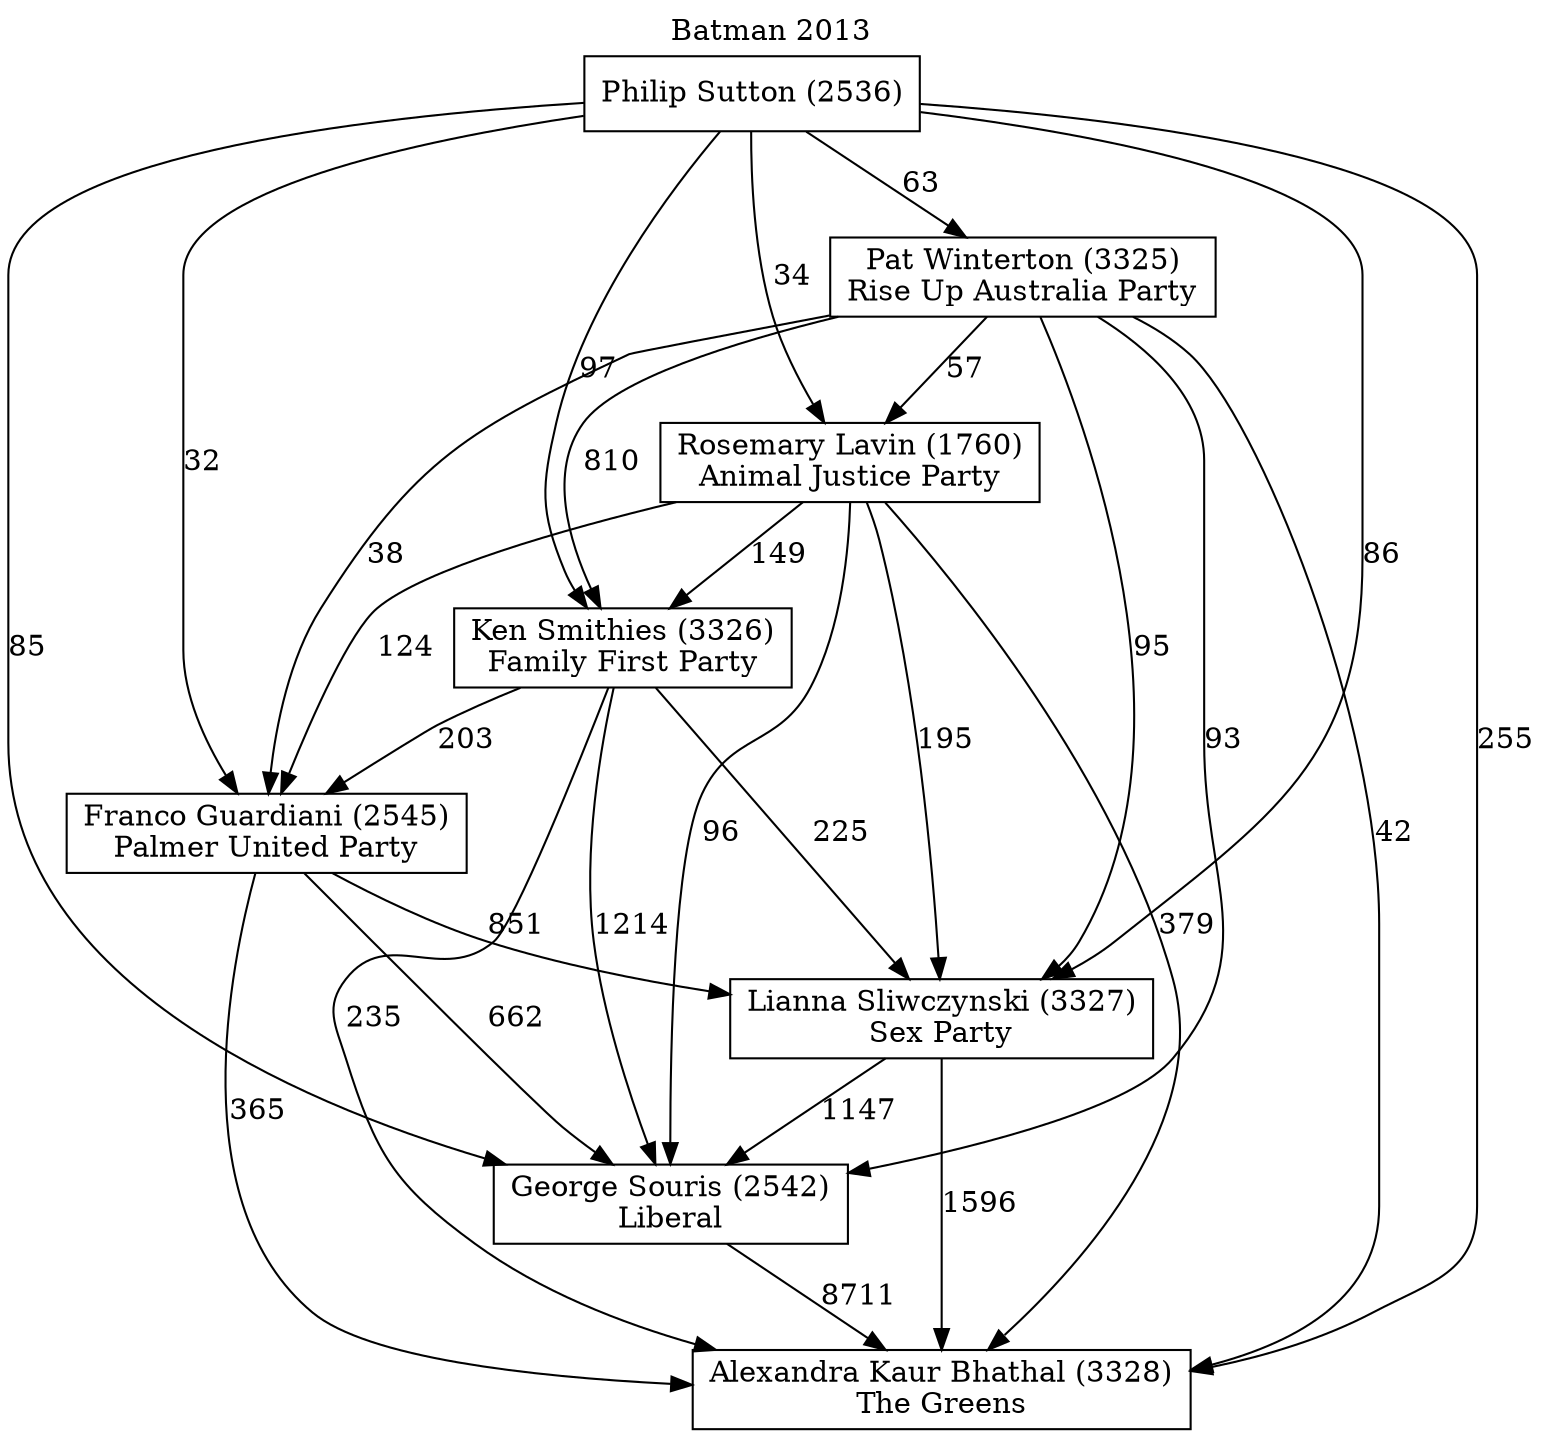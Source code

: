 // House preference flow
digraph "Alexandra Kaur Bhathal (3328)_Batman_2013" {
	graph [label="Batman 2013" labelloc=t mclimit=10]
	node [shape=box]
	"Alexandra Kaur Bhathal (3328)" [label="Alexandra Kaur Bhathal (3328)
The Greens"]
	"George Souris (2542)" [label="George Souris (2542)
Liberal"]
	"Lianna Sliwczynski (3327)" [label="Lianna Sliwczynski (3327)
Sex Party"]
	"Franco Guardiani (2545)" [label="Franco Guardiani (2545)
Palmer United Party"]
	"Ken Smithies (3326)" [label="Ken Smithies (3326)
Family First Party"]
	"Rosemary Lavin (1760)" [label="Rosemary Lavin (1760)
Animal Justice Party"]
	"Pat Winterton (3325)" [label="Pat Winterton (3325)
Rise Up Australia Party"]
	"Philip Sutton (2536)" [label="Philip Sutton (2536)
"]
	"Alexandra Kaur Bhathal (3328)" [label="Alexandra Kaur Bhathal (3328)
The Greens"]
	"Lianna Sliwczynski (3327)" [label="Lianna Sliwczynski (3327)
Sex Party"]
	"Franco Guardiani (2545)" [label="Franco Guardiani (2545)
Palmer United Party"]
	"Ken Smithies (3326)" [label="Ken Smithies (3326)
Family First Party"]
	"Rosemary Lavin (1760)" [label="Rosemary Lavin (1760)
Animal Justice Party"]
	"Pat Winterton (3325)" [label="Pat Winterton (3325)
Rise Up Australia Party"]
	"Philip Sutton (2536)" [label="Philip Sutton (2536)
"]
	"Alexandra Kaur Bhathal (3328)" [label="Alexandra Kaur Bhathal (3328)
The Greens"]
	"Franco Guardiani (2545)" [label="Franco Guardiani (2545)
Palmer United Party"]
	"Ken Smithies (3326)" [label="Ken Smithies (3326)
Family First Party"]
	"Rosemary Lavin (1760)" [label="Rosemary Lavin (1760)
Animal Justice Party"]
	"Pat Winterton (3325)" [label="Pat Winterton (3325)
Rise Up Australia Party"]
	"Philip Sutton (2536)" [label="Philip Sutton (2536)
"]
	"Alexandra Kaur Bhathal (3328)" [label="Alexandra Kaur Bhathal (3328)
The Greens"]
	"Ken Smithies (3326)" [label="Ken Smithies (3326)
Family First Party"]
	"Rosemary Lavin (1760)" [label="Rosemary Lavin (1760)
Animal Justice Party"]
	"Pat Winterton (3325)" [label="Pat Winterton (3325)
Rise Up Australia Party"]
	"Philip Sutton (2536)" [label="Philip Sutton (2536)
"]
	"Alexandra Kaur Bhathal (3328)" [label="Alexandra Kaur Bhathal (3328)
The Greens"]
	"Rosemary Lavin (1760)" [label="Rosemary Lavin (1760)
Animal Justice Party"]
	"Pat Winterton (3325)" [label="Pat Winterton (3325)
Rise Up Australia Party"]
	"Philip Sutton (2536)" [label="Philip Sutton (2536)
"]
	"Alexandra Kaur Bhathal (3328)" [label="Alexandra Kaur Bhathal (3328)
The Greens"]
	"Pat Winterton (3325)" [label="Pat Winterton (3325)
Rise Up Australia Party"]
	"Philip Sutton (2536)" [label="Philip Sutton (2536)
"]
	"Alexandra Kaur Bhathal (3328)" [label="Alexandra Kaur Bhathal (3328)
The Greens"]
	"Philip Sutton (2536)" [label="Philip Sutton (2536)
"]
	"Philip Sutton (2536)" [label="Philip Sutton (2536)
"]
	"Pat Winterton (3325)" [label="Pat Winterton (3325)
Rise Up Australia Party"]
	"Philip Sutton (2536)" [label="Philip Sutton (2536)
"]
	"Philip Sutton (2536)" [label="Philip Sutton (2536)
"]
	"Rosemary Lavin (1760)" [label="Rosemary Lavin (1760)
Animal Justice Party"]
	"Pat Winterton (3325)" [label="Pat Winterton (3325)
Rise Up Australia Party"]
	"Philip Sutton (2536)" [label="Philip Sutton (2536)
"]
	"Rosemary Lavin (1760)" [label="Rosemary Lavin (1760)
Animal Justice Party"]
	"Philip Sutton (2536)" [label="Philip Sutton (2536)
"]
	"Philip Sutton (2536)" [label="Philip Sutton (2536)
"]
	"Pat Winterton (3325)" [label="Pat Winterton (3325)
Rise Up Australia Party"]
	"Philip Sutton (2536)" [label="Philip Sutton (2536)
"]
	"Philip Sutton (2536)" [label="Philip Sutton (2536)
"]
	"Ken Smithies (3326)" [label="Ken Smithies (3326)
Family First Party"]
	"Rosemary Lavin (1760)" [label="Rosemary Lavin (1760)
Animal Justice Party"]
	"Pat Winterton (3325)" [label="Pat Winterton (3325)
Rise Up Australia Party"]
	"Philip Sutton (2536)" [label="Philip Sutton (2536)
"]
	"Ken Smithies (3326)" [label="Ken Smithies (3326)
Family First Party"]
	"Pat Winterton (3325)" [label="Pat Winterton (3325)
Rise Up Australia Party"]
	"Philip Sutton (2536)" [label="Philip Sutton (2536)
"]
	"Ken Smithies (3326)" [label="Ken Smithies (3326)
Family First Party"]
	"Philip Sutton (2536)" [label="Philip Sutton (2536)
"]
	"Philip Sutton (2536)" [label="Philip Sutton (2536)
"]
	"Pat Winterton (3325)" [label="Pat Winterton (3325)
Rise Up Australia Party"]
	"Philip Sutton (2536)" [label="Philip Sutton (2536)
"]
	"Philip Sutton (2536)" [label="Philip Sutton (2536)
"]
	"Rosemary Lavin (1760)" [label="Rosemary Lavin (1760)
Animal Justice Party"]
	"Pat Winterton (3325)" [label="Pat Winterton (3325)
Rise Up Australia Party"]
	"Philip Sutton (2536)" [label="Philip Sutton (2536)
"]
	"Rosemary Lavin (1760)" [label="Rosemary Lavin (1760)
Animal Justice Party"]
	"Philip Sutton (2536)" [label="Philip Sutton (2536)
"]
	"Philip Sutton (2536)" [label="Philip Sutton (2536)
"]
	"Pat Winterton (3325)" [label="Pat Winterton (3325)
Rise Up Australia Party"]
	"Philip Sutton (2536)" [label="Philip Sutton (2536)
"]
	"Philip Sutton (2536)" [label="Philip Sutton (2536)
"]
	"Franco Guardiani (2545)" [label="Franco Guardiani (2545)
Palmer United Party"]
	"Ken Smithies (3326)" [label="Ken Smithies (3326)
Family First Party"]
	"Rosemary Lavin (1760)" [label="Rosemary Lavin (1760)
Animal Justice Party"]
	"Pat Winterton (3325)" [label="Pat Winterton (3325)
Rise Up Australia Party"]
	"Philip Sutton (2536)" [label="Philip Sutton (2536)
"]
	"Franco Guardiani (2545)" [label="Franco Guardiani (2545)
Palmer United Party"]
	"Rosemary Lavin (1760)" [label="Rosemary Lavin (1760)
Animal Justice Party"]
	"Pat Winterton (3325)" [label="Pat Winterton (3325)
Rise Up Australia Party"]
	"Philip Sutton (2536)" [label="Philip Sutton (2536)
"]
	"Franco Guardiani (2545)" [label="Franco Guardiani (2545)
Palmer United Party"]
	"Pat Winterton (3325)" [label="Pat Winterton (3325)
Rise Up Australia Party"]
	"Philip Sutton (2536)" [label="Philip Sutton (2536)
"]
	"Franco Guardiani (2545)" [label="Franco Guardiani (2545)
Palmer United Party"]
	"Philip Sutton (2536)" [label="Philip Sutton (2536)
"]
	"Philip Sutton (2536)" [label="Philip Sutton (2536)
"]
	"Pat Winterton (3325)" [label="Pat Winterton (3325)
Rise Up Australia Party"]
	"Philip Sutton (2536)" [label="Philip Sutton (2536)
"]
	"Philip Sutton (2536)" [label="Philip Sutton (2536)
"]
	"Rosemary Lavin (1760)" [label="Rosemary Lavin (1760)
Animal Justice Party"]
	"Pat Winterton (3325)" [label="Pat Winterton (3325)
Rise Up Australia Party"]
	"Philip Sutton (2536)" [label="Philip Sutton (2536)
"]
	"Rosemary Lavin (1760)" [label="Rosemary Lavin (1760)
Animal Justice Party"]
	"Philip Sutton (2536)" [label="Philip Sutton (2536)
"]
	"Philip Sutton (2536)" [label="Philip Sutton (2536)
"]
	"Pat Winterton (3325)" [label="Pat Winterton (3325)
Rise Up Australia Party"]
	"Philip Sutton (2536)" [label="Philip Sutton (2536)
"]
	"Philip Sutton (2536)" [label="Philip Sutton (2536)
"]
	"Ken Smithies (3326)" [label="Ken Smithies (3326)
Family First Party"]
	"Rosemary Lavin (1760)" [label="Rosemary Lavin (1760)
Animal Justice Party"]
	"Pat Winterton (3325)" [label="Pat Winterton (3325)
Rise Up Australia Party"]
	"Philip Sutton (2536)" [label="Philip Sutton (2536)
"]
	"Ken Smithies (3326)" [label="Ken Smithies (3326)
Family First Party"]
	"Pat Winterton (3325)" [label="Pat Winterton (3325)
Rise Up Australia Party"]
	"Philip Sutton (2536)" [label="Philip Sutton (2536)
"]
	"Ken Smithies (3326)" [label="Ken Smithies (3326)
Family First Party"]
	"Philip Sutton (2536)" [label="Philip Sutton (2536)
"]
	"Philip Sutton (2536)" [label="Philip Sutton (2536)
"]
	"Pat Winterton (3325)" [label="Pat Winterton (3325)
Rise Up Australia Party"]
	"Philip Sutton (2536)" [label="Philip Sutton (2536)
"]
	"Philip Sutton (2536)" [label="Philip Sutton (2536)
"]
	"Rosemary Lavin (1760)" [label="Rosemary Lavin (1760)
Animal Justice Party"]
	"Pat Winterton (3325)" [label="Pat Winterton (3325)
Rise Up Australia Party"]
	"Philip Sutton (2536)" [label="Philip Sutton (2536)
"]
	"Rosemary Lavin (1760)" [label="Rosemary Lavin (1760)
Animal Justice Party"]
	"Philip Sutton (2536)" [label="Philip Sutton (2536)
"]
	"Philip Sutton (2536)" [label="Philip Sutton (2536)
"]
	"Pat Winterton (3325)" [label="Pat Winterton (3325)
Rise Up Australia Party"]
	"Philip Sutton (2536)" [label="Philip Sutton (2536)
"]
	"Philip Sutton (2536)" [label="Philip Sutton (2536)
"]
	"Lianna Sliwczynski (3327)" [label="Lianna Sliwczynski (3327)
Sex Party"]
	"Franco Guardiani (2545)" [label="Franco Guardiani (2545)
Palmer United Party"]
	"Ken Smithies (3326)" [label="Ken Smithies (3326)
Family First Party"]
	"Rosemary Lavin (1760)" [label="Rosemary Lavin (1760)
Animal Justice Party"]
	"Pat Winterton (3325)" [label="Pat Winterton (3325)
Rise Up Australia Party"]
	"Philip Sutton (2536)" [label="Philip Sutton (2536)
"]
	"Lianna Sliwczynski (3327)" [label="Lianna Sliwczynski (3327)
Sex Party"]
	"Ken Smithies (3326)" [label="Ken Smithies (3326)
Family First Party"]
	"Rosemary Lavin (1760)" [label="Rosemary Lavin (1760)
Animal Justice Party"]
	"Pat Winterton (3325)" [label="Pat Winterton (3325)
Rise Up Australia Party"]
	"Philip Sutton (2536)" [label="Philip Sutton (2536)
"]
	"Lianna Sliwczynski (3327)" [label="Lianna Sliwczynski (3327)
Sex Party"]
	"Rosemary Lavin (1760)" [label="Rosemary Lavin (1760)
Animal Justice Party"]
	"Pat Winterton (3325)" [label="Pat Winterton (3325)
Rise Up Australia Party"]
	"Philip Sutton (2536)" [label="Philip Sutton (2536)
"]
	"Lianna Sliwczynski (3327)" [label="Lianna Sliwczynski (3327)
Sex Party"]
	"Pat Winterton (3325)" [label="Pat Winterton (3325)
Rise Up Australia Party"]
	"Philip Sutton (2536)" [label="Philip Sutton (2536)
"]
	"Lianna Sliwczynski (3327)" [label="Lianna Sliwczynski (3327)
Sex Party"]
	"Philip Sutton (2536)" [label="Philip Sutton (2536)
"]
	"Philip Sutton (2536)" [label="Philip Sutton (2536)
"]
	"Pat Winterton (3325)" [label="Pat Winterton (3325)
Rise Up Australia Party"]
	"Philip Sutton (2536)" [label="Philip Sutton (2536)
"]
	"Philip Sutton (2536)" [label="Philip Sutton (2536)
"]
	"Rosemary Lavin (1760)" [label="Rosemary Lavin (1760)
Animal Justice Party"]
	"Pat Winterton (3325)" [label="Pat Winterton (3325)
Rise Up Australia Party"]
	"Philip Sutton (2536)" [label="Philip Sutton (2536)
"]
	"Rosemary Lavin (1760)" [label="Rosemary Lavin (1760)
Animal Justice Party"]
	"Philip Sutton (2536)" [label="Philip Sutton (2536)
"]
	"Philip Sutton (2536)" [label="Philip Sutton (2536)
"]
	"Pat Winterton (3325)" [label="Pat Winterton (3325)
Rise Up Australia Party"]
	"Philip Sutton (2536)" [label="Philip Sutton (2536)
"]
	"Philip Sutton (2536)" [label="Philip Sutton (2536)
"]
	"Ken Smithies (3326)" [label="Ken Smithies (3326)
Family First Party"]
	"Rosemary Lavin (1760)" [label="Rosemary Lavin (1760)
Animal Justice Party"]
	"Pat Winterton (3325)" [label="Pat Winterton (3325)
Rise Up Australia Party"]
	"Philip Sutton (2536)" [label="Philip Sutton (2536)
"]
	"Ken Smithies (3326)" [label="Ken Smithies (3326)
Family First Party"]
	"Pat Winterton (3325)" [label="Pat Winterton (3325)
Rise Up Australia Party"]
	"Philip Sutton (2536)" [label="Philip Sutton (2536)
"]
	"Ken Smithies (3326)" [label="Ken Smithies (3326)
Family First Party"]
	"Philip Sutton (2536)" [label="Philip Sutton (2536)
"]
	"Philip Sutton (2536)" [label="Philip Sutton (2536)
"]
	"Pat Winterton (3325)" [label="Pat Winterton (3325)
Rise Up Australia Party"]
	"Philip Sutton (2536)" [label="Philip Sutton (2536)
"]
	"Philip Sutton (2536)" [label="Philip Sutton (2536)
"]
	"Rosemary Lavin (1760)" [label="Rosemary Lavin (1760)
Animal Justice Party"]
	"Pat Winterton (3325)" [label="Pat Winterton (3325)
Rise Up Australia Party"]
	"Philip Sutton (2536)" [label="Philip Sutton (2536)
"]
	"Rosemary Lavin (1760)" [label="Rosemary Lavin (1760)
Animal Justice Party"]
	"Philip Sutton (2536)" [label="Philip Sutton (2536)
"]
	"Philip Sutton (2536)" [label="Philip Sutton (2536)
"]
	"Pat Winterton (3325)" [label="Pat Winterton (3325)
Rise Up Australia Party"]
	"Philip Sutton (2536)" [label="Philip Sutton (2536)
"]
	"Philip Sutton (2536)" [label="Philip Sutton (2536)
"]
	"Franco Guardiani (2545)" [label="Franco Guardiani (2545)
Palmer United Party"]
	"Ken Smithies (3326)" [label="Ken Smithies (3326)
Family First Party"]
	"Rosemary Lavin (1760)" [label="Rosemary Lavin (1760)
Animal Justice Party"]
	"Pat Winterton (3325)" [label="Pat Winterton (3325)
Rise Up Australia Party"]
	"Philip Sutton (2536)" [label="Philip Sutton (2536)
"]
	"Franco Guardiani (2545)" [label="Franco Guardiani (2545)
Palmer United Party"]
	"Rosemary Lavin (1760)" [label="Rosemary Lavin (1760)
Animal Justice Party"]
	"Pat Winterton (3325)" [label="Pat Winterton (3325)
Rise Up Australia Party"]
	"Philip Sutton (2536)" [label="Philip Sutton (2536)
"]
	"Franco Guardiani (2545)" [label="Franco Guardiani (2545)
Palmer United Party"]
	"Pat Winterton (3325)" [label="Pat Winterton (3325)
Rise Up Australia Party"]
	"Philip Sutton (2536)" [label="Philip Sutton (2536)
"]
	"Franco Guardiani (2545)" [label="Franco Guardiani (2545)
Palmer United Party"]
	"Philip Sutton (2536)" [label="Philip Sutton (2536)
"]
	"Philip Sutton (2536)" [label="Philip Sutton (2536)
"]
	"Pat Winterton (3325)" [label="Pat Winterton (3325)
Rise Up Australia Party"]
	"Philip Sutton (2536)" [label="Philip Sutton (2536)
"]
	"Philip Sutton (2536)" [label="Philip Sutton (2536)
"]
	"Rosemary Lavin (1760)" [label="Rosemary Lavin (1760)
Animal Justice Party"]
	"Pat Winterton (3325)" [label="Pat Winterton (3325)
Rise Up Australia Party"]
	"Philip Sutton (2536)" [label="Philip Sutton (2536)
"]
	"Rosemary Lavin (1760)" [label="Rosemary Lavin (1760)
Animal Justice Party"]
	"Philip Sutton (2536)" [label="Philip Sutton (2536)
"]
	"Philip Sutton (2536)" [label="Philip Sutton (2536)
"]
	"Pat Winterton (3325)" [label="Pat Winterton (3325)
Rise Up Australia Party"]
	"Philip Sutton (2536)" [label="Philip Sutton (2536)
"]
	"Philip Sutton (2536)" [label="Philip Sutton (2536)
"]
	"Ken Smithies (3326)" [label="Ken Smithies (3326)
Family First Party"]
	"Rosemary Lavin (1760)" [label="Rosemary Lavin (1760)
Animal Justice Party"]
	"Pat Winterton (3325)" [label="Pat Winterton (3325)
Rise Up Australia Party"]
	"Philip Sutton (2536)" [label="Philip Sutton (2536)
"]
	"Ken Smithies (3326)" [label="Ken Smithies (3326)
Family First Party"]
	"Pat Winterton (3325)" [label="Pat Winterton (3325)
Rise Up Australia Party"]
	"Philip Sutton (2536)" [label="Philip Sutton (2536)
"]
	"Ken Smithies (3326)" [label="Ken Smithies (3326)
Family First Party"]
	"Philip Sutton (2536)" [label="Philip Sutton (2536)
"]
	"Philip Sutton (2536)" [label="Philip Sutton (2536)
"]
	"Pat Winterton (3325)" [label="Pat Winterton (3325)
Rise Up Australia Party"]
	"Philip Sutton (2536)" [label="Philip Sutton (2536)
"]
	"Philip Sutton (2536)" [label="Philip Sutton (2536)
"]
	"Rosemary Lavin (1760)" [label="Rosemary Lavin (1760)
Animal Justice Party"]
	"Pat Winterton (3325)" [label="Pat Winterton (3325)
Rise Up Australia Party"]
	"Philip Sutton (2536)" [label="Philip Sutton (2536)
"]
	"Rosemary Lavin (1760)" [label="Rosemary Lavin (1760)
Animal Justice Party"]
	"Philip Sutton (2536)" [label="Philip Sutton (2536)
"]
	"Philip Sutton (2536)" [label="Philip Sutton (2536)
"]
	"Pat Winterton (3325)" [label="Pat Winterton (3325)
Rise Up Australia Party"]
	"Philip Sutton (2536)" [label="Philip Sutton (2536)
"]
	"Philip Sutton (2536)" [label="Philip Sutton (2536)
"]
	"George Souris (2542)" [label="George Souris (2542)
Liberal"]
	"Lianna Sliwczynski (3327)" [label="Lianna Sliwczynski (3327)
Sex Party"]
	"Franco Guardiani (2545)" [label="Franco Guardiani (2545)
Palmer United Party"]
	"Ken Smithies (3326)" [label="Ken Smithies (3326)
Family First Party"]
	"Rosemary Lavin (1760)" [label="Rosemary Lavin (1760)
Animal Justice Party"]
	"Pat Winterton (3325)" [label="Pat Winterton (3325)
Rise Up Australia Party"]
	"Philip Sutton (2536)" [label="Philip Sutton (2536)
"]
	"George Souris (2542)" [label="George Souris (2542)
Liberal"]
	"Franco Guardiani (2545)" [label="Franco Guardiani (2545)
Palmer United Party"]
	"Ken Smithies (3326)" [label="Ken Smithies (3326)
Family First Party"]
	"Rosemary Lavin (1760)" [label="Rosemary Lavin (1760)
Animal Justice Party"]
	"Pat Winterton (3325)" [label="Pat Winterton (3325)
Rise Up Australia Party"]
	"Philip Sutton (2536)" [label="Philip Sutton (2536)
"]
	"George Souris (2542)" [label="George Souris (2542)
Liberal"]
	"Ken Smithies (3326)" [label="Ken Smithies (3326)
Family First Party"]
	"Rosemary Lavin (1760)" [label="Rosemary Lavin (1760)
Animal Justice Party"]
	"Pat Winterton (3325)" [label="Pat Winterton (3325)
Rise Up Australia Party"]
	"Philip Sutton (2536)" [label="Philip Sutton (2536)
"]
	"George Souris (2542)" [label="George Souris (2542)
Liberal"]
	"Rosemary Lavin (1760)" [label="Rosemary Lavin (1760)
Animal Justice Party"]
	"Pat Winterton (3325)" [label="Pat Winterton (3325)
Rise Up Australia Party"]
	"Philip Sutton (2536)" [label="Philip Sutton (2536)
"]
	"George Souris (2542)" [label="George Souris (2542)
Liberal"]
	"Pat Winterton (3325)" [label="Pat Winterton (3325)
Rise Up Australia Party"]
	"Philip Sutton (2536)" [label="Philip Sutton (2536)
"]
	"George Souris (2542)" [label="George Souris (2542)
Liberal"]
	"Philip Sutton (2536)" [label="Philip Sutton (2536)
"]
	"Philip Sutton (2536)" [label="Philip Sutton (2536)
"]
	"Pat Winterton (3325)" [label="Pat Winterton (3325)
Rise Up Australia Party"]
	"Philip Sutton (2536)" [label="Philip Sutton (2536)
"]
	"Philip Sutton (2536)" [label="Philip Sutton (2536)
"]
	"Rosemary Lavin (1760)" [label="Rosemary Lavin (1760)
Animal Justice Party"]
	"Pat Winterton (3325)" [label="Pat Winterton (3325)
Rise Up Australia Party"]
	"Philip Sutton (2536)" [label="Philip Sutton (2536)
"]
	"Rosemary Lavin (1760)" [label="Rosemary Lavin (1760)
Animal Justice Party"]
	"Philip Sutton (2536)" [label="Philip Sutton (2536)
"]
	"Philip Sutton (2536)" [label="Philip Sutton (2536)
"]
	"Pat Winterton (3325)" [label="Pat Winterton (3325)
Rise Up Australia Party"]
	"Philip Sutton (2536)" [label="Philip Sutton (2536)
"]
	"Philip Sutton (2536)" [label="Philip Sutton (2536)
"]
	"Ken Smithies (3326)" [label="Ken Smithies (3326)
Family First Party"]
	"Rosemary Lavin (1760)" [label="Rosemary Lavin (1760)
Animal Justice Party"]
	"Pat Winterton (3325)" [label="Pat Winterton (3325)
Rise Up Australia Party"]
	"Philip Sutton (2536)" [label="Philip Sutton (2536)
"]
	"Ken Smithies (3326)" [label="Ken Smithies (3326)
Family First Party"]
	"Pat Winterton (3325)" [label="Pat Winterton (3325)
Rise Up Australia Party"]
	"Philip Sutton (2536)" [label="Philip Sutton (2536)
"]
	"Ken Smithies (3326)" [label="Ken Smithies (3326)
Family First Party"]
	"Philip Sutton (2536)" [label="Philip Sutton (2536)
"]
	"Philip Sutton (2536)" [label="Philip Sutton (2536)
"]
	"Pat Winterton (3325)" [label="Pat Winterton (3325)
Rise Up Australia Party"]
	"Philip Sutton (2536)" [label="Philip Sutton (2536)
"]
	"Philip Sutton (2536)" [label="Philip Sutton (2536)
"]
	"Rosemary Lavin (1760)" [label="Rosemary Lavin (1760)
Animal Justice Party"]
	"Pat Winterton (3325)" [label="Pat Winterton (3325)
Rise Up Australia Party"]
	"Philip Sutton (2536)" [label="Philip Sutton (2536)
"]
	"Rosemary Lavin (1760)" [label="Rosemary Lavin (1760)
Animal Justice Party"]
	"Philip Sutton (2536)" [label="Philip Sutton (2536)
"]
	"Philip Sutton (2536)" [label="Philip Sutton (2536)
"]
	"Pat Winterton (3325)" [label="Pat Winterton (3325)
Rise Up Australia Party"]
	"Philip Sutton (2536)" [label="Philip Sutton (2536)
"]
	"Philip Sutton (2536)" [label="Philip Sutton (2536)
"]
	"Franco Guardiani (2545)" [label="Franco Guardiani (2545)
Palmer United Party"]
	"Ken Smithies (3326)" [label="Ken Smithies (3326)
Family First Party"]
	"Rosemary Lavin (1760)" [label="Rosemary Lavin (1760)
Animal Justice Party"]
	"Pat Winterton (3325)" [label="Pat Winterton (3325)
Rise Up Australia Party"]
	"Philip Sutton (2536)" [label="Philip Sutton (2536)
"]
	"Franco Guardiani (2545)" [label="Franco Guardiani (2545)
Palmer United Party"]
	"Rosemary Lavin (1760)" [label="Rosemary Lavin (1760)
Animal Justice Party"]
	"Pat Winterton (3325)" [label="Pat Winterton (3325)
Rise Up Australia Party"]
	"Philip Sutton (2536)" [label="Philip Sutton (2536)
"]
	"Franco Guardiani (2545)" [label="Franco Guardiani (2545)
Palmer United Party"]
	"Pat Winterton (3325)" [label="Pat Winterton (3325)
Rise Up Australia Party"]
	"Philip Sutton (2536)" [label="Philip Sutton (2536)
"]
	"Franco Guardiani (2545)" [label="Franco Guardiani (2545)
Palmer United Party"]
	"Philip Sutton (2536)" [label="Philip Sutton (2536)
"]
	"Philip Sutton (2536)" [label="Philip Sutton (2536)
"]
	"Pat Winterton (3325)" [label="Pat Winterton (3325)
Rise Up Australia Party"]
	"Philip Sutton (2536)" [label="Philip Sutton (2536)
"]
	"Philip Sutton (2536)" [label="Philip Sutton (2536)
"]
	"Rosemary Lavin (1760)" [label="Rosemary Lavin (1760)
Animal Justice Party"]
	"Pat Winterton (3325)" [label="Pat Winterton (3325)
Rise Up Australia Party"]
	"Philip Sutton (2536)" [label="Philip Sutton (2536)
"]
	"Rosemary Lavin (1760)" [label="Rosemary Lavin (1760)
Animal Justice Party"]
	"Philip Sutton (2536)" [label="Philip Sutton (2536)
"]
	"Philip Sutton (2536)" [label="Philip Sutton (2536)
"]
	"Pat Winterton (3325)" [label="Pat Winterton (3325)
Rise Up Australia Party"]
	"Philip Sutton (2536)" [label="Philip Sutton (2536)
"]
	"Philip Sutton (2536)" [label="Philip Sutton (2536)
"]
	"Ken Smithies (3326)" [label="Ken Smithies (3326)
Family First Party"]
	"Rosemary Lavin (1760)" [label="Rosemary Lavin (1760)
Animal Justice Party"]
	"Pat Winterton (3325)" [label="Pat Winterton (3325)
Rise Up Australia Party"]
	"Philip Sutton (2536)" [label="Philip Sutton (2536)
"]
	"Ken Smithies (3326)" [label="Ken Smithies (3326)
Family First Party"]
	"Pat Winterton (3325)" [label="Pat Winterton (3325)
Rise Up Australia Party"]
	"Philip Sutton (2536)" [label="Philip Sutton (2536)
"]
	"Ken Smithies (3326)" [label="Ken Smithies (3326)
Family First Party"]
	"Philip Sutton (2536)" [label="Philip Sutton (2536)
"]
	"Philip Sutton (2536)" [label="Philip Sutton (2536)
"]
	"Pat Winterton (3325)" [label="Pat Winterton (3325)
Rise Up Australia Party"]
	"Philip Sutton (2536)" [label="Philip Sutton (2536)
"]
	"Philip Sutton (2536)" [label="Philip Sutton (2536)
"]
	"Rosemary Lavin (1760)" [label="Rosemary Lavin (1760)
Animal Justice Party"]
	"Pat Winterton (3325)" [label="Pat Winterton (3325)
Rise Up Australia Party"]
	"Philip Sutton (2536)" [label="Philip Sutton (2536)
"]
	"Rosemary Lavin (1760)" [label="Rosemary Lavin (1760)
Animal Justice Party"]
	"Philip Sutton (2536)" [label="Philip Sutton (2536)
"]
	"Philip Sutton (2536)" [label="Philip Sutton (2536)
"]
	"Pat Winterton (3325)" [label="Pat Winterton (3325)
Rise Up Australia Party"]
	"Philip Sutton (2536)" [label="Philip Sutton (2536)
"]
	"Philip Sutton (2536)" [label="Philip Sutton (2536)
"]
	"Lianna Sliwczynski (3327)" [label="Lianna Sliwczynski (3327)
Sex Party"]
	"Franco Guardiani (2545)" [label="Franco Guardiani (2545)
Palmer United Party"]
	"Ken Smithies (3326)" [label="Ken Smithies (3326)
Family First Party"]
	"Rosemary Lavin (1760)" [label="Rosemary Lavin (1760)
Animal Justice Party"]
	"Pat Winterton (3325)" [label="Pat Winterton (3325)
Rise Up Australia Party"]
	"Philip Sutton (2536)" [label="Philip Sutton (2536)
"]
	"Lianna Sliwczynski (3327)" [label="Lianna Sliwczynski (3327)
Sex Party"]
	"Ken Smithies (3326)" [label="Ken Smithies (3326)
Family First Party"]
	"Rosemary Lavin (1760)" [label="Rosemary Lavin (1760)
Animal Justice Party"]
	"Pat Winterton (3325)" [label="Pat Winterton (3325)
Rise Up Australia Party"]
	"Philip Sutton (2536)" [label="Philip Sutton (2536)
"]
	"Lianna Sliwczynski (3327)" [label="Lianna Sliwczynski (3327)
Sex Party"]
	"Rosemary Lavin (1760)" [label="Rosemary Lavin (1760)
Animal Justice Party"]
	"Pat Winterton (3325)" [label="Pat Winterton (3325)
Rise Up Australia Party"]
	"Philip Sutton (2536)" [label="Philip Sutton (2536)
"]
	"Lianna Sliwczynski (3327)" [label="Lianna Sliwczynski (3327)
Sex Party"]
	"Pat Winterton (3325)" [label="Pat Winterton (3325)
Rise Up Australia Party"]
	"Philip Sutton (2536)" [label="Philip Sutton (2536)
"]
	"Lianna Sliwczynski (3327)" [label="Lianna Sliwczynski (3327)
Sex Party"]
	"Philip Sutton (2536)" [label="Philip Sutton (2536)
"]
	"Philip Sutton (2536)" [label="Philip Sutton (2536)
"]
	"Pat Winterton (3325)" [label="Pat Winterton (3325)
Rise Up Australia Party"]
	"Philip Sutton (2536)" [label="Philip Sutton (2536)
"]
	"Philip Sutton (2536)" [label="Philip Sutton (2536)
"]
	"Rosemary Lavin (1760)" [label="Rosemary Lavin (1760)
Animal Justice Party"]
	"Pat Winterton (3325)" [label="Pat Winterton (3325)
Rise Up Australia Party"]
	"Philip Sutton (2536)" [label="Philip Sutton (2536)
"]
	"Rosemary Lavin (1760)" [label="Rosemary Lavin (1760)
Animal Justice Party"]
	"Philip Sutton (2536)" [label="Philip Sutton (2536)
"]
	"Philip Sutton (2536)" [label="Philip Sutton (2536)
"]
	"Pat Winterton (3325)" [label="Pat Winterton (3325)
Rise Up Australia Party"]
	"Philip Sutton (2536)" [label="Philip Sutton (2536)
"]
	"Philip Sutton (2536)" [label="Philip Sutton (2536)
"]
	"Ken Smithies (3326)" [label="Ken Smithies (3326)
Family First Party"]
	"Rosemary Lavin (1760)" [label="Rosemary Lavin (1760)
Animal Justice Party"]
	"Pat Winterton (3325)" [label="Pat Winterton (3325)
Rise Up Australia Party"]
	"Philip Sutton (2536)" [label="Philip Sutton (2536)
"]
	"Ken Smithies (3326)" [label="Ken Smithies (3326)
Family First Party"]
	"Pat Winterton (3325)" [label="Pat Winterton (3325)
Rise Up Australia Party"]
	"Philip Sutton (2536)" [label="Philip Sutton (2536)
"]
	"Ken Smithies (3326)" [label="Ken Smithies (3326)
Family First Party"]
	"Philip Sutton (2536)" [label="Philip Sutton (2536)
"]
	"Philip Sutton (2536)" [label="Philip Sutton (2536)
"]
	"Pat Winterton (3325)" [label="Pat Winterton (3325)
Rise Up Australia Party"]
	"Philip Sutton (2536)" [label="Philip Sutton (2536)
"]
	"Philip Sutton (2536)" [label="Philip Sutton (2536)
"]
	"Rosemary Lavin (1760)" [label="Rosemary Lavin (1760)
Animal Justice Party"]
	"Pat Winterton (3325)" [label="Pat Winterton (3325)
Rise Up Australia Party"]
	"Philip Sutton (2536)" [label="Philip Sutton (2536)
"]
	"Rosemary Lavin (1760)" [label="Rosemary Lavin (1760)
Animal Justice Party"]
	"Philip Sutton (2536)" [label="Philip Sutton (2536)
"]
	"Philip Sutton (2536)" [label="Philip Sutton (2536)
"]
	"Pat Winterton (3325)" [label="Pat Winterton (3325)
Rise Up Australia Party"]
	"Philip Sutton (2536)" [label="Philip Sutton (2536)
"]
	"Philip Sutton (2536)" [label="Philip Sutton (2536)
"]
	"Franco Guardiani (2545)" [label="Franco Guardiani (2545)
Palmer United Party"]
	"Ken Smithies (3326)" [label="Ken Smithies (3326)
Family First Party"]
	"Rosemary Lavin (1760)" [label="Rosemary Lavin (1760)
Animal Justice Party"]
	"Pat Winterton (3325)" [label="Pat Winterton (3325)
Rise Up Australia Party"]
	"Philip Sutton (2536)" [label="Philip Sutton (2536)
"]
	"Franco Guardiani (2545)" [label="Franco Guardiani (2545)
Palmer United Party"]
	"Rosemary Lavin (1760)" [label="Rosemary Lavin (1760)
Animal Justice Party"]
	"Pat Winterton (3325)" [label="Pat Winterton (3325)
Rise Up Australia Party"]
	"Philip Sutton (2536)" [label="Philip Sutton (2536)
"]
	"Franco Guardiani (2545)" [label="Franco Guardiani (2545)
Palmer United Party"]
	"Pat Winterton (3325)" [label="Pat Winterton (3325)
Rise Up Australia Party"]
	"Philip Sutton (2536)" [label="Philip Sutton (2536)
"]
	"Franco Guardiani (2545)" [label="Franco Guardiani (2545)
Palmer United Party"]
	"Philip Sutton (2536)" [label="Philip Sutton (2536)
"]
	"Philip Sutton (2536)" [label="Philip Sutton (2536)
"]
	"Pat Winterton (3325)" [label="Pat Winterton (3325)
Rise Up Australia Party"]
	"Philip Sutton (2536)" [label="Philip Sutton (2536)
"]
	"Philip Sutton (2536)" [label="Philip Sutton (2536)
"]
	"Rosemary Lavin (1760)" [label="Rosemary Lavin (1760)
Animal Justice Party"]
	"Pat Winterton (3325)" [label="Pat Winterton (3325)
Rise Up Australia Party"]
	"Philip Sutton (2536)" [label="Philip Sutton (2536)
"]
	"Rosemary Lavin (1760)" [label="Rosemary Lavin (1760)
Animal Justice Party"]
	"Philip Sutton (2536)" [label="Philip Sutton (2536)
"]
	"Philip Sutton (2536)" [label="Philip Sutton (2536)
"]
	"Pat Winterton (3325)" [label="Pat Winterton (3325)
Rise Up Australia Party"]
	"Philip Sutton (2536)" [label="Philip Sutton (2536)
"]
	"Philip Sutton (2536)" [label="Philip Sutton (2536)
"]
	"Ken Smithies (3326)" [label="Ken Smithies (3326)
Family First Party"]
	"Rosemary Lavin (1760)" [label="Rosemary Lavin (1760)
Animal Justice Party"]
	"Pat Winterton (3325)" [label="Pat Winterton (3325)
Rise Up Australia Party"]
	"Philip Sutton (2536)" [label="Philip Sutton (2536)
"]
	"Ken Smithies (3326)" [label="Ken Smithies (3326)
Family First Party"]
	"Pat Winterton (3325)" [label="Pat Winterton (3325)
Rise Up Australia Party"]
	"Philip Sutton (2536)" [label="Philip Sutton (2536)
"]
	"Ken Smithies (3326)" [label="Ken Smithies (3326)
Family First Party"]
	"Philip Sutton (2536)" [label="Philip Sutton (2536)
"]
	"Philip Sutton (2536)" [label="Philip Sutton (2536)
"]
	"Pat Winterton (3325)" [label="Pat Winterton (3325)
Rise Up Australia Party"]
	"Philip Sutton (2536)" [label="Philip Sutton (2536)
"]
	"Philip Sutton (2536)" [label="Philip Sutton (2536)
"]
	"Rosemary Lavin (1760)" [label="Rosemary Lavin (1760)
Animal Justice Party"]
	"Pat Winterton (3325)" [label="Pat Winterton (3325)
Rise Up Australia Party"]
	"Philip Sutton (2536)" [label="Philip Sutton (2536)
"]
	"Rosemary Lavin (1760)" [label="Rosemary Lavin (1760)
Animal Justice Party"]
	"Philip Sutton (2536)" [label="Philip Sutton (2536)
"]
	"Philip Sutton (2536)" [label="Philip Sutton (2536)
"]
	"Pat Winterton (3325)" [label="Pat Winterton (3325)
Rise Up Australia Party"]
	"Philip Sutton (2536)" [label="Philip Sutton (2536)
"]
	"Philip Sutton (2536)" [label="Philip Sutton (2536)
"]
	"George Souris (2542)" -> "Alexandra Kaur Bhathal (3328)" [label=8711]
	"Lianna Sliwczynski (3327)" -> "George Souris (2542)" [label=1147]
	"Franco Guardiani (2545)" -> "Lianna Sliwczynski (3327)" [label=851]
	"Ken Smithies (3326)" -> "Franco Guardiani (2545)" [label=203]
	"Rosemary Lavin (1760)" -> "Ken Smithies (3326)" [label=149]
	"Pat Winterton (3325)" -> "Rosemary Lavin (1760)" [label=57]
	"Philip Sutton (2536)" -> "Pat Winterton (3325)" [label=63]
	"Lianna Sliwczynski (3327)" -> "Alexandra Kaur Bhathal (3328)" [label=1596]
	"Franco Guardiani (2545)" -> "Alexandra Kaur Bhathal (3328)" [label=365]
	"Ken Smithies (3326)" -> "Alexandra Kaur Bhathal (3328)" [label=235]
	"Rosemary Lavin (1760)" -> "Alexandra Kaur Bhathal (3328)" [label=379]
	"Pat Winterton (3325)" -> "Alexandra Kaur Bhathal (3328)" [label=42]
	"Philip Sutton (2536)" -> "Alexandra Kaur Bhathal (3328)" [label=255]
	"Philip Sutton (2536)" -> "Rosemary Lavin (1760)" [label=34]
	"Pat Winterton (3325)" -> "Ken Smithies (3326)" [label=810]
	"Philip Sutton (2536)" -> "Ken Smithies (3326)" [label=97]
	"Rosemary Lavin (1760)" -> "Franco Guardiani (2545)" [label=124]
	"Pat Winterton (3325)" -> "Franco Guardiani (2545)" [label=38]
	"Philip Sutton (2536)" -> "Franco Guardiani (2545)" [label=32]
	"Ken Smithies (3326)" -> "Lianna Sliwczynski (3327)" [label=225]
	"Rosemary Lavin (1760)" -> "Lianna Sliwczynski (3327)" [label=195]
	"Pat Winterton (3325)" -> "Lianna Sliwczynski (3327)" [label=95]
	"Philip Sutton (2536)" -> "Lianna Sliwczynski (3327)" [label=86]
	"Franco Guardiani (2545)" -> "George Souris (2542)" [label=662]
	"Ken Smithies (3326)" -> "George Souris (2542)" [label=1214]
	"Rosemary Lavin (1760)" -> "George Souris (2542)" [label=96]
	"Pat Winterton (3325)" -> "George Souris (2542)" [label=93]
	"Philip Sutton (2536)" -> "George Souris (2542)" [label=85]
}

